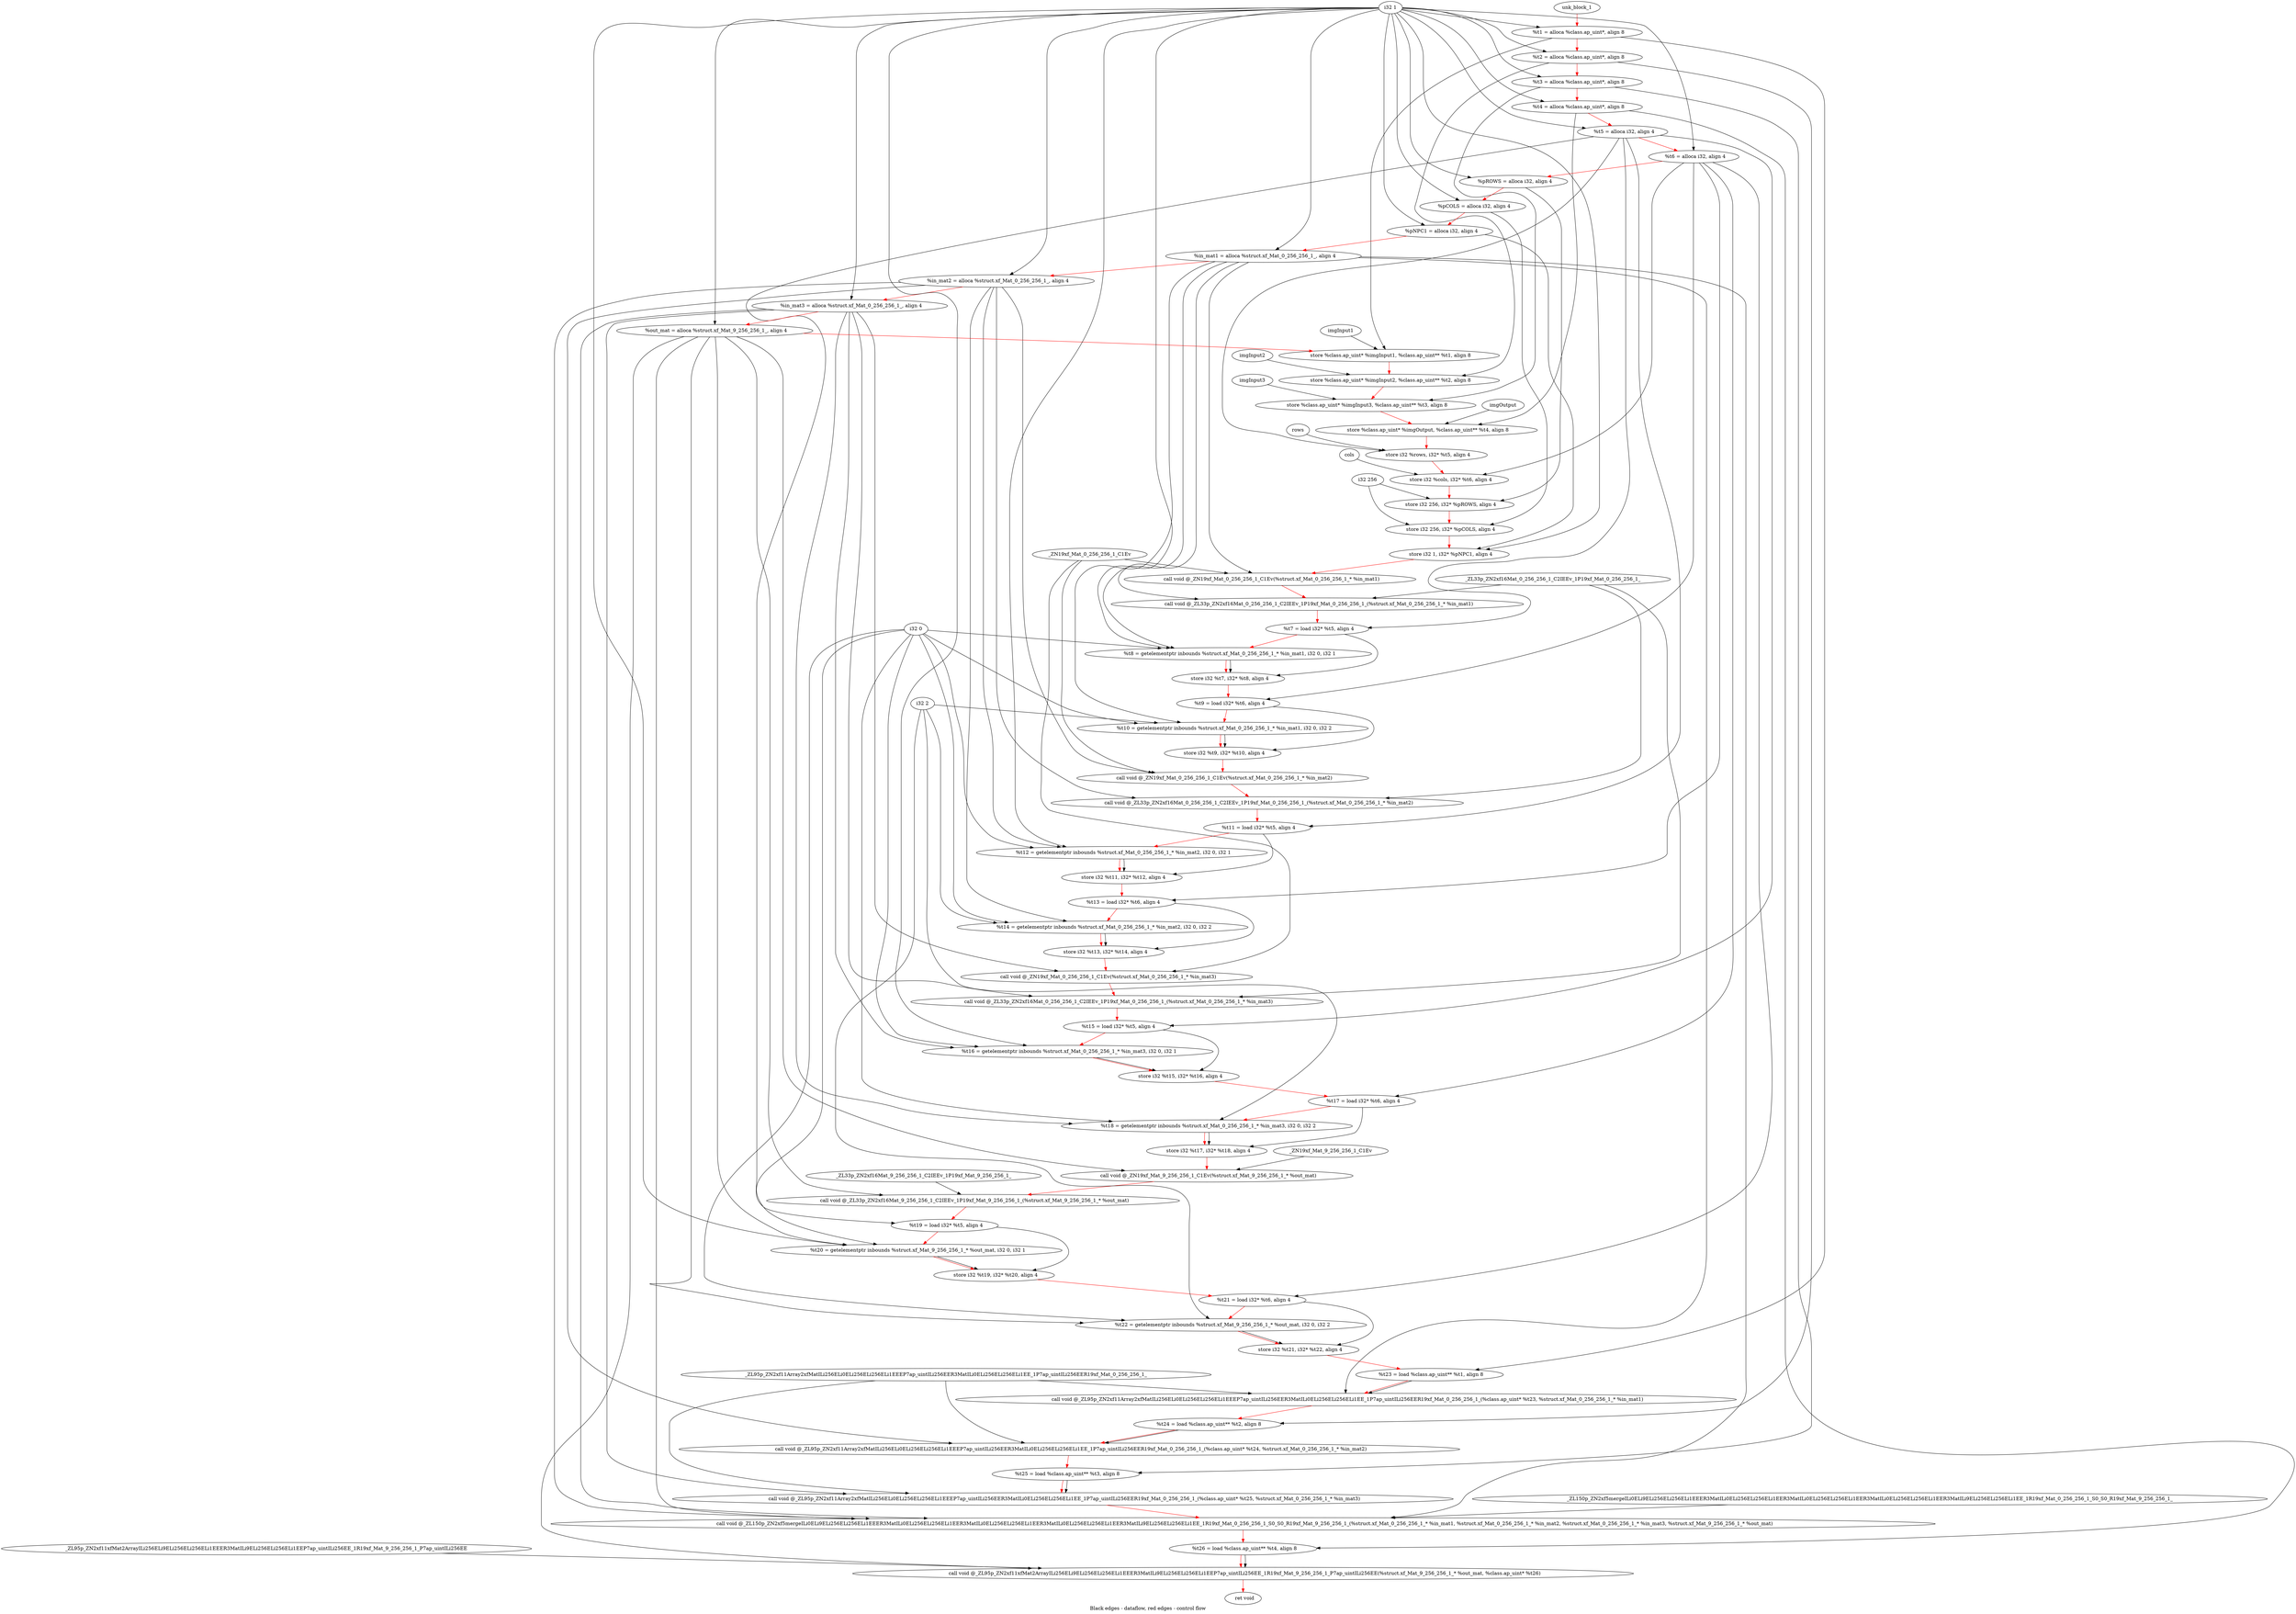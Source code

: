 digraph G {
compound=true
label="Black edges - dataflow, red edges - control flow"
"t1" [label="  %t1 = alloca %class.ap_uint*, align 8"]
"t2" [label="  %t2 = alloca %class.ap_uint*, align 8"]
"t3" [label="  %t3 = alloca %class.ap_uint*, align 8"]
"t4" [label="  %t4 = alloca %class.ap_uint*, align 8"]
"t5" [label="  %t5 = alloca i32, align 4"]
"t6" [label="  %t6 = alloca i32, align 4"]
"pROWS" [label="  %pROWS = alloca i32, align 4"]
"pCOLS" [label="  %pCOLS = alloca i32, align 4"]
"pNPC1" [label="  %pNPC1 = alloca i32, align 4"]
"in_mat1" [label="  %in_mat1 = alloca %struct.xf_Mat_0_256_256_1_, align 4"]
"in_mat2" [label="  %in_mat2 = alloca %struct.xf_Mat_0_256_256_1_, align 4"]
"in_mat3" [label="  %in_mat3 = alloca %struct.xf_Mat_0_256_256_1_, align 4"]
"out_mat" [label="  %out_mat = alloca %struct.xf_Mat_9_256_256_1_, align 4"]
"_1" [label="  store %class.ap_uint* %imgInput1, %class.ap_uint** %t1, align 8"]
"_2" [label="  store %class.ap_uint* %imgInput2, %class.ap_uint** %t2, align 8"]
"_3" [label="  store %class.ap_uint* %imgInput3, %class.ap_uint** %t3, align 8"]
"_4" [label="  store %class.ap_uint* %imgOutput, %class.ap_uint** %t4, align 8"]
"_5" [label="  store i32 %rows, i32* %t5, align 4"]
"_6" [label="  store i32 %cols, i32* %t6, align 4"]
"_7" [label="  store i32 256, i32* %pROWS, align 4"]
"_8" [label="  store i32 256, i32* %pCOLS, align 4"]
"_9" [label="  store i32 1, i32* %pNPC1, align 4"]
"_10" [label="  call void @_ZN19xf_Mat_0_256_256_1_C1Ev(%struct.xf_Mat_0_256_256_1_* %in_mat1)"]
"_11" [label="  call void @_ZL33p_ZN2xf16Mat_0_256_256_1_C2IEEv_1P19xf_Mat_0_256_256_1_(%struct.xf_Mat_0_256_256_1_* %in_mat1)"]
"t7" [label="  %t7 = load i32* %t5, align 4"]
"t8" [label="  %t8 = getelementptr inbounds %struct.xf_Mat_0_256_256_1_* %in_mat1, i32 0, i32 1"]
"_12" [label="  store i32 %t7, i32* %t8, align 4"]
"t9" [label="  %t9 = load i32* %t6, align 4"]
"t10" [label="  %t10 = getelementptr inbounds %struct.xf_Mat_0_256_256_1_* %in_mat1, i32 0, i32 2"]
"_13" [label="  store i32 %t9, i32* %t10, align 4"]
"_14" [label="  call void @_ZN19xf_Mat_0_256_256_1_C1Ev(%struct.xf_Mat_0_256_256_1_* %in_mat2)"]
"_15" [label="  call void @_ZL33p_ZN2xf16Mat_0_256_256_1_C2IEEv_1P19xf_Mat_0_256_256_1_(%struct.xf_Mat_0_256_256_1_* %in_mat2)"]
"t11" [label="  %t11 = load i32* %t5, align 4"]
"t12" [label="  %t12 = getelementptr inbounds %struct.xf_Mat_0_256_256_1_* %in_mat2, i32 0, i32 1"]
"_16" [label="  store i32 %t11, i32* %t12, align 4"]
"t13" [label="  %t13 = load i32* %t6, align 4"]
"t14" [label="  %t14 = getelementptr inbounds %struct.xf_Mat_0_256_256_1_* %in_mat2, i32 0, i32 2"]
"_17" [label="  store i32 %t13, i32* %t14, align 4"]
"_18" [label="  call void @_ZN19xf_Mat_0_256_256_1_C1Ev(%struct.xf_Mat_0_256_256_1_* %in_mat3)"]
"_19" [label="  call void @_ZL33p_ZN2xf16Mat_0_256_256_1_C2IEEv_1P19xf_Mat_0_256_256_1_(%struct.xf_Mat_0_256_256_1_* %in_mat3)"]
"t15" [label="  %t15 = load i32* %t5, align 4"]
"t16" [label="  %t16 = getelementptr inbounds %struct.xf_Mat_0_256_256_1_* %in_mat3, i32 0, i32 1"]
"_20" [label="  store i32 %t15, i32* %t16, align 4"]
"t17" [label="  %t17 = load i32* %t6, align 4"]
"t18" [label="  %t18 = getelementptr inbounds %struct.xf_Mat_0_256_256_1_* %in_mat3, i32 0, i32 2"]
"_21" [label="  store i32 %t17, i32* %t18, align 4"]
"_22" [label="  call void @_ZN19xf_Mat_9_256_256_1_C1Ev(%struct.xf_Mat_9_256_256_1_* %out_mat)"]
"_23" [label="  call void @_ZL33p_ZN2xf16Mat_9_256_256_1_C2IEEv_1P19xf_Mat_9_256_256_1_(%struct.xf_Mat_9_256_256_1_* %out_mat)"]
"t19" [label="  %t19 = load i32* %t5, align 4"]
"t20" [label="  %t20 = getelementptr inbounds %struct.xf_Mat_9_256_256_1_* %out_mat, i32 0, i32 1"]
"_24" [label="  store i32 %t19, i32* %t20, align 4"]
"t21" [label="  %t21 = load i32* %t6, align 4"]
"t22" [label="  %t22 = getelementptr inbounds %struct.xf_Mat_9_256_256_1_* %out_mat, i32 0, i32 2"]
"_25" [label="  store i32 %t21, i32* %t22, align 4"]
"t23" [label="  %t23 = load %class.ap_uint** %t1, align 8"]
"_26" [label="  call void @_ZL95p_ZN2xf11Array2xfMatILi256ELi0ELi256ELi256ELi1EEEP7ap_uintILi256EER3MatILi0ELi256ELi256ELi1EE_1P7ap_uintILi256EER19xf_Mat_0_256_256_1_(%class.ap_uint* %t23, %struct.xf_Mat_0_256_256_1_* %in_mat1)"]
"t24" [label="  %t24 = load %class.ap_uint** %t2, align 8"]
"_27" [label="  call void @_ZL95p_ZN2xf11Array2xfMatILi256ELi0ELi256ELi256ELi1EEEP7ap_uintILi256EER3MatILi0ELi256ELi256ELi1EE_1P7ap_uintILi256EER19xf_Mat_0_256_256_1_(%class.ap_uint* %t24, %struct.xf_Mat_0_256_256_1_* %in_mat2)"]
"t25" [label="  %t25 = load %class.ap_uint** %t3, align 8"]
"_28" [label="  call void @_ZL95p_ZN2xf11Array2xfMatILi256ELi0ELi256ELi256ELi1EEEP7ap_uintILi256EER3MatILi0ELi256ELi256ELi1EE_1P7ap_uintILi256EER19xf_Mat_0_256_256_1_(%class.ap_uint* %t25, %struct.xf_Mat_0_256_256_1_* %in_mat3)"]
"_29" [label="  call void @_ZL150p_ZN2xf5mergeILi0ELi9ELi256ELi256ELi1EEER3MatILi0ELi256ELi256ELi1EER3MatILi0ELi256ELi256ELi1EER3MatILi0ELi256ELi256ELi1EER3MatILi9ELi256ELi256ELi1EE_1R19xf_Mat_0_256_256_1_S0_S0_R19xf_Mat_9_256_256_1_(%struct.xf_Mat_0_256_256_1_* %in_mat1, %struct.xf_Mat_0_256_256_1_* %in_mat2, %struct.xf_Mat_0_256_256_1_* %in_mat3, %struct.xf_Mat_9_256_256_1_* %out_mat)"]
"t26" [label="  %t26 = load %class.ap_uint** %t4, align 8"]
"_30" [label="  call void @_ZL95p_ZN2xf11xfMat2ArrayILi256ELi9ELi256ELi256ELi1EEER3MatILi9ELi256ELi256ELi1EEP7ap_uintILi256EE_1R19xf_Mat_9_256_256_1_P7ap_uintILi256EE(%struct.xf_Mat_9_256_256_1_* %out_mat, %class.ap_uint* %t26)"]
"_31" [label="  ret void"]
"unk_block_1" -> "t1"[color=red]
"i32 1" -> "t1"
"t1" -> "t2"[color=red weight=2]
"i32 1" -> "t2"
"t2" -> "t3"[color=red weight=2]
"i32 1" -> "t3"
"t3" -> "t4"[color=red weight=2]
"i32 1" -> "t4"
"t4" -> "t5"[color=red weight=2]
"i32 1" -> "t5"
"t5" -> "t6"[color=red weight=2]
"i32 1" -> "t6"
"t6" -> "pROWS"[color=red weight=2]
"i32 1" -> "pROWS"
"pROWS" -> "pCOLS"[color=red weight=2]
"i32 1" -> "pCOLS"
"pCOLS" -> "pNPC1"[color=red weight=2]
"i32 1" -> "pNPC1"
"pNPC1" -> "in_mat1"[color=red weight=2]
"i32 1" -> "in_mat1"
"in_mat1" -> "in_mat2"[color=red weight=2]
"i32 1" -> "in_mat2"
"in_mat2" -> "in_mat3"[color=red weight=2]
"i32 1" -> "in_mat3"
"in_mat3" -> "out_mat"[color=red weight=2]
"i32 1" -> "out_mat"
"out_mat" -> "_1"[color=red weight=2]
"imgInput1" -> "_1"
"t1" -> "_1"
"_1" -> "_2"[color=red weight=2]
"imgInput2" -> "_2"
"t2" -> "_2"
"_2" -> "_3"[color=red weight=2]
"imgInput3" -> "_3"
"t3" -> "_3"
"_3" -> "_4"[color=red weight=2]
"imgOutput" -> "_4"
"t4" -> "_4"
"_4" -> "_5"[color=red weight=2]
"rows" -> "_5"
"t5" -> "_5"
"_5" -> "_6"[color=red weight=2]
"cols" -> "_6"
"t6" -> "_6"
"_6" -> "_7"[color=red weight=2]
"i32 256" -> "_7"
"pROWS" -> "_7"
"_7" -> "_8"[color=red weight=2]
"i32 256" -> "_8"
"pCOLS" -> "_8"
"_8" -> "_9"[color=red weight=2]
"i32 1" -> "_9"
"pNPC1" -> "_9"
"_9" -> "_10"[color=red weight=2]
"in_mat1" -> "_10"
"_ZN19xf_Mat_0_256_256_1_C1Ev" -> "_10"
"_10" -> "_11"[color=red weight=2]
"in_mat1" -> "_11"
"_ZL33p_ZN2xf16Mat_0_256_256_1_C2IEEv_1P19xf_Mat_0_256_256_1_" -> "_11"
"_11" -> "t7"[color=red weight=2]
"t5" -> "t7"
"t7" -> "t8"[color=red weight=2]
"in_mat1" -> "t8"
"i32 0" -> "t8"
"i32 1" -> "t8"
"t8" -> "_12"[color=red weight=2]
"t7" -> "_12"
"t8" -> "_12"
"_12" -> "t9"[color=red weight=2]
"t6" -> "t9"
"t9" -> "t10"[color=red weight=2]
"in_mat1" -> "t10"
"i32 0" -> "t10"
"i32 2" -> "t10"
"t10" -> "_13"[color=red weight=2]
"t9" -> "_13"
"t10" -> "_13"
"_13" -> "_14"[color=red weight=2]
"in_mat2" -> "_14"
"_ZN19xf_Mat_0_256_256_1_C1Ev" -> "_14"
"_14" -> "_15"[color=red weight=2]
"in_mat2" -> "_15"
"_ZL33p_ZN2xf16Mat_0_256_256_1_C2IEEv_1P19xf_Mat_0_256_256_1_" -> "_15"
"_15" -> "t11"[color=red weight=2]
"t5" -> "t11"
"t11" -> "t12"[color=red weight=2]
"in_mat2" -> "t12"
"i32 0" -> "t12"
"i32 1" -> "t12"
"t12" -> "_16"[color=red weight=2]
"t11" -> "_16"
"t12" -> "_16"
"_16" -> "t13"[color=red weight=2]
"t6" -> "t13"
"t13" -> "t14"[color=red weight=2]
"in_mat2" -> "t14"
"i32 0" -> "t14"
"i32 2" -> "t14"
"t14" -> "_17"[color=red weight=2]
"t13" -> "_17"
"t14" -> "_17"
"_17" -> "_18"[color=red weight=2]
"in_mat3" -> "_18"
"_ZN19xf_Mat_0_256_256_1_C1Ev" -> "_18"
"_18" -> "_19"[color=red weight=2]
"in_mat3" -> "_19"
"_ZL33p_ZN2xf16Mat_0_256_256_1_C2IEEv_1P19xf_Mat_0_256_256_1_" -> "_19"
"_19" -> "t15"[color=red weight=2]
"t5" -> "t15"
"t15" -> "t16"[color=red weight=2]
"in_mat3" -> "t16"
"i32 0" -> "t16"
"i32 1" -> "t16"
"t16" -> "_20"[color=red weight=2]
"t15" -> "_20"
"t16" -> "_20"
"_20" -> "t17"[color=red weight=2]
"t6" -> "t17"
"t17" -> "t18"[color=red weight=2]
"in_mat3" -> "t18"
"i32 0" -> "t18"
"i32 2" -> "t18"
"t18" -> "_21"[color=red weight=2]
"t17" -> "_21"
"t18" -> "_21"
"_21" -> "_22"[color=red weight=2]
"out_mat" -> "_22"
"_ZN19xf_Mat_9_256_256_1_C1Ev" -> "_22"
"_22" -> "_23"[color=red weight=2]
"out_mat" -> "_23"
"_ZL33p_ZN2xf16Mat_9_256_256_1_C2IEEv_1P19xf_Mat_9_256_256_1_" -> "_23"
"_23" -> "t19"[color=red weight=2]
"t5" -> "t19"
"t19" -> "t20"[color=red weight=2]
"out_mat" -> "t20"
"i32 0" -> "t20"
"i32 1" -> "t20"
"t20" -> "_24"[color=red weight=2]
"t19" -> "_24"
"t20" -> "_24"
"_24" -> "t21"[color=red weight=2]
"t6" -> "t21"
"t21" -> "t22"[color=red weight=2]
"out_mat" -> "t22"
"i32 0" -> "t22"
"i32 2" -> "t22"
"t22" -> "_25"[color=red weight=2]
"t21" -> "_25"
"t22" -> "_25"
"_25" -> "t23"[color=red weight=2]
"t1" -> "t23"
"t23" -> "_26"[color=red weight=2]
"t23" -> "_26"
"in_mat1" -> "_26"
"_ZL95p_ZN2xf11Array2xfMatILi256ELi0ELi256ELi256ELi1EEEP7ap_uintILi256EER3MatILi0ELi256ELi256ELi1EE_1P7ap_uintILi256EER19xf_Mat_0_256_256_1_" -> "_26"
"_26" -> "t24"[color=red weight=2]
"t2" -> "t24"
"t24" -> "_27"[color=red weight=2]
"t24" -> "_27"
"in_mat2" -> "_27"
"_ZL95p_ZN2xf11Array2xfMatILi256ELi0ELi256ELi256ELi1EEEP7ap_uintILi256EER3MatILi0ELi256ELi256ELi1EE_1P7ap_uintILi256EER19xf_Mat_0_256_256_1_" -> "_27"
"_27" -> "t25"[color=red weight=2]
"t3" -> "t25"
"t25" -> "_28"[color=red weight=2]
"t25" -> "_28"
"in_mat3" -> "_28"
"_ZL95p_ZN2xf11Array2xfMatILi256ELi0ELi256ELi256ELi1EEEP7ap_uintILi256EER3MatILi0ELi256ELi256ELi1EE_1P7ap_uintILi256EER19xf_Mat_0_256_256_1_" -> "_28"
"_28" -> "_29"[color=red weight=2]
"in_mat1" -> "_29"
"in_mat2" -> "_29"
"in_mat3" -> "_29"
"out_mat" -> "_29"
"_ZL150p_ZN2xf5mergeILi0ELi9ELi256ELi256ELi1EEER3MatILi0ELi256ELi256ELi1EER3MatILi0ELi256ELi256ELi1EER3MatILi0ELi256ELi256ELi1EER3MatILi9ELi256ELi256ELi1EE_1R19xf_Mat_0_256_256_1_S0_S0_R19xf_Mat_9_256_256_1_" -> "_29"
"_29" -> "t26"[color=red weight=2]
"t4" -> "t26"
"t26" -> "_30"[color=red weight=2]
"out_mat" -> "_30"
"t26" -> "_30"
"_ZL95p_ZN2xf11xfMat2ArrayILi256ELi9ELi256ELi256ELi1EEER3MatILi9ELi256ELi256ELi1EEP7ap_uintILi256EE_1R19xf_Mat_9_256_256_1_P7ap_uintILi256EE" -> "_30"
"_30" -> "_31"[color=red weight=2]

}
